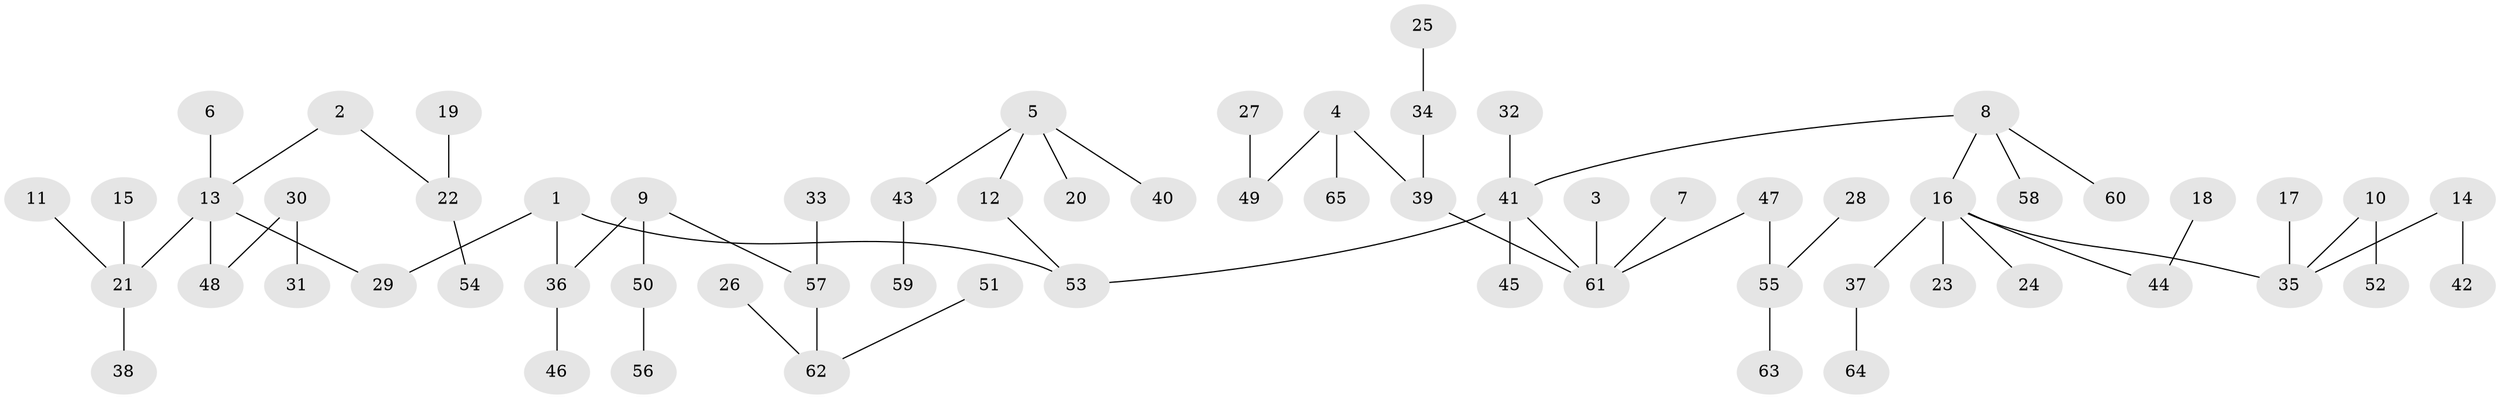 // original degree distribution, {6: 0.023076923076923078, 5: 0.023076923076923078, 3: 0.1, 4: 0.07692307692307693, 8: 0.007692307692307693, 2: 0.24615384615384617, 7: 0.007692307692307693, 1: 0.5153846153846153}
// Generated by graph-tools (version 1.1) at 2025/02/03/09/25 03:02:18]
// undirected, 65 vertices, 64 edges
graph export_dot {
graph [start="1"]
  node [color=gray90,style=filled];
  1;
  2;
  3;
  4;
  5;
  6;
  7;
  8;
  9;
  10;
  11;
  12;
  13;
  14;
  15;
  16;
  17;
  18;
  19;
  20;
  21;
  22;
  23;
  24;
  25;
  26;
  27;
  28;
  29;
  30;
  31;
  32;
  33;
  34;
  35;
  36;
  37;
  38;
  39;
  40;
  41;
  42;
  43;
  44;
  45;
  46;
  47;
  48;
  49;
  50;
  51;
  52;
  53;
  54;
  55;
  56;
  57;
  58;
  59;
  60;
  61;
  62;
  63;
  64;
  65;
  1 -- 29 [weight=1.0];
  1 -- 36 [weight=1.0];
  1 -- 53 [weight=1.0];
  2 -- 13 [weight=1.0];
  2 -- 22 [weight=1.0];
  3 -- 61 [weight=1.0];
  4 -- 39 [weight=1.0];
  4 -- 49 [weight=1.0];
  4 -- 65 [weight=1.0];
  5 -- 12 [weight=1.0];
  5 -- 20 [weight=1.0];
  5 -- 40 [weight=1.0];
  5 -- 43 [weight=1.0];
  6 -- 13 [weight=1.0];
  7 -- 61 [weight=1.0];
  8 -- 16 [weight=1.0];
  8 -- 41 [weight=1.0];
  8 -- 58 [weight=1.0];
  8 -- 60 [weight=1.0];
  9 -- 36 [weight=1.0];
  9 -- 50 [weight=1.0];
  9 -- 57 [weight=1.0];
  10 -- 35 [weight=1.0];
  10 -- 52 [weight=1.0];
  11 -- 21 [weight=1.0];
  12 -- 53 [weight=1.0];
  13 -- 21 [weight=1.0];
  13 -- 29 [weight=1.0];
  13 -- 48 [weight=1.0];
  14 -- 35 [weight=1.0];
  14 -- 42 [weight=1.0];
  15 -- 21 [weight=1.0];
  16 -- 23 [weight=1.0];
  16 -- 24 [weight=1.0];
  16 -- 35 [weight=1.0];
  16 -- 37 [weight=1.0];
  16 -- 44 [weight=1.0];
  17 -- 35 [weight=1.0];
  18 -- 44 [weight=1.0];
  19 -- 22 [weight=1.0];
  21 -- 38 [weight=1.0];
  22 -- 54 [weight=1.0];
  25 -- 34 [weight=1.0];
  26 -- 62 [weight=1.0];
  27 -- 49 [weight=1.0];
  28 -- 55 [weight=1.0];
  30 -- 31 [weight=1.0];
  30 -- 48 [weight=1.0];
  32 -- 41 [weight=1.0];
  33 -- 57 [weight=1.0];
  34 -- 39 [weight=1.0];
  36 -- 46 [weight=1.0];
  37 -- 64 [weight=1.0];
  39 -- 61 [weight=1.0];
  41 -- 45 [weight=1.0];
  41 -- 53 [weight=1.0];
  41 -- 61 [weight=1.0];
  43 -- 59 [weight=1.0];
  47 -- 55 [weight=1.0];
  47 -- 61 [weight=1.0];
  50 -- 56 [weight=1.0];
  51 -- 62 [weight=1.0];
  55 -- 63 [weight=1.0];
  57 -- 62 [weight=1.0];
}
